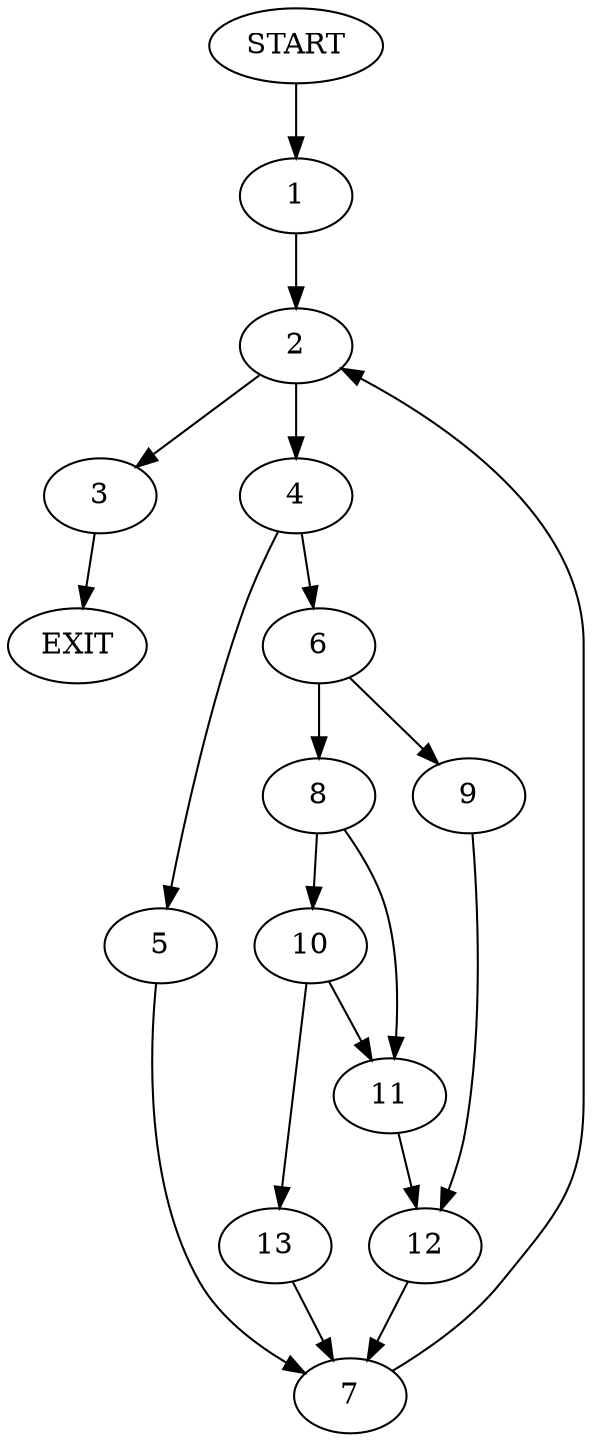 digraph {
0 [label="START"]
14 [label="EXIT"]
0 -> 1
1 -> 2
2 -> 3
2 -> 4
3 -> 14
4 -> 5
4 -> 6
5 -> 7
6 -> 8
6 -> 9
8 -> 10
8 -> 11
9 -> 12
10 -> 13
10 -> 11
11 -> 12
13 -> 7
7 -> 2
12 -> 7
}
